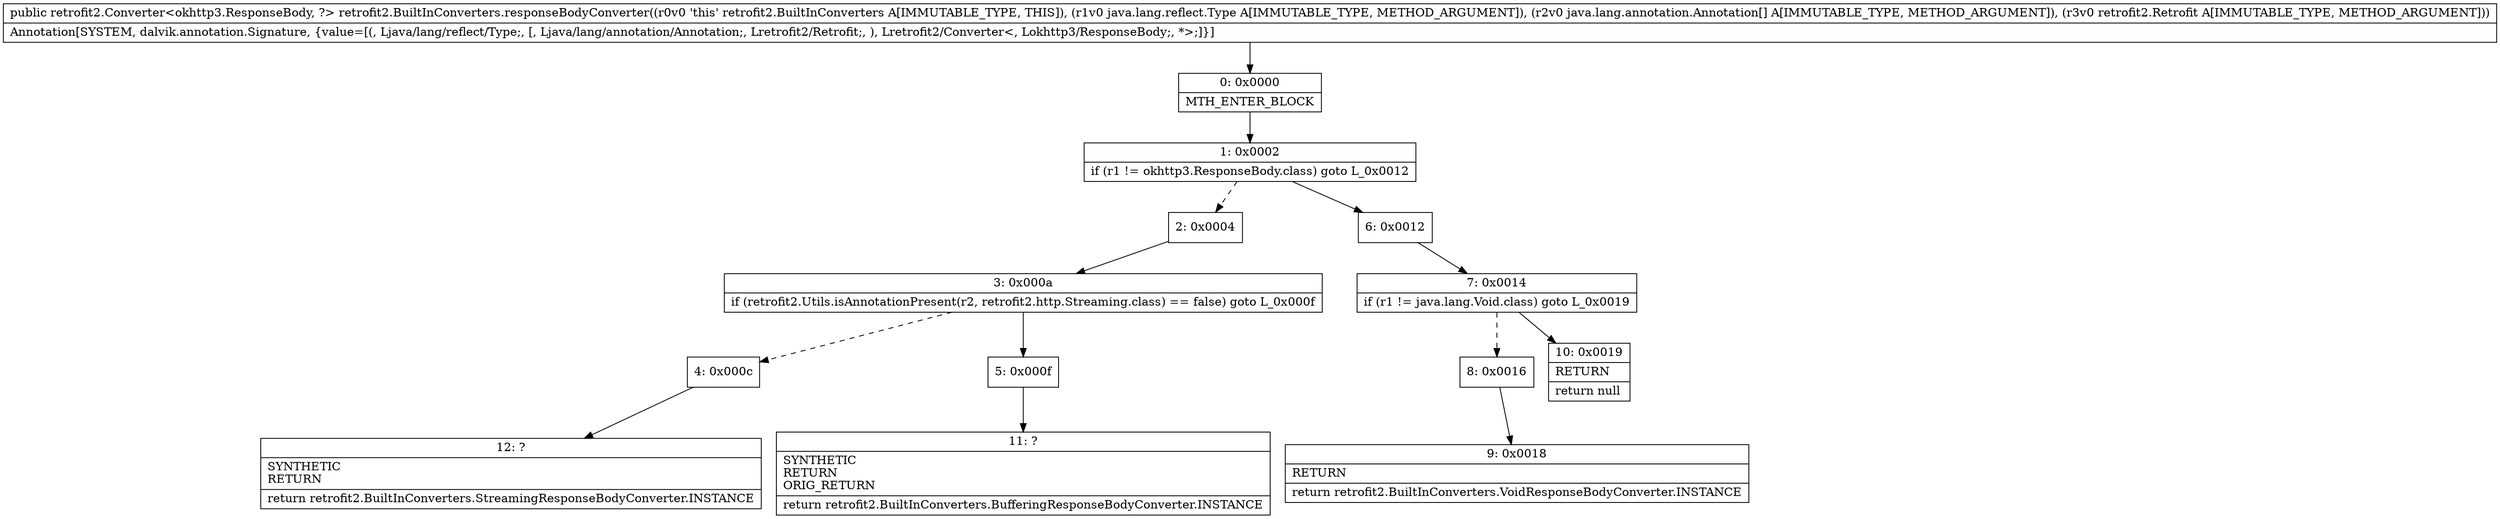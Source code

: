 digraph "CFG forretrofit2.BuiltInConverters.responseBodyConverter(Ljava\/lang\/reflect\/Type;[Ljava\/lang\/annotation\/Annotation;Lretrofit2\/Retrofit;)Lretrofit2\/Converter;" {
Node_0 [shape=record,label="{0\:\ 0x0000|MTH_ENTER_BLOCK\l}"];
Node_1 [shape=record,label="{1\:\ 0x0002|if (r1 != okhttp3.ResponseBody.class) goto L_0x0012\l}"];
Node_2 [shape=record,label="{2\:\ 0x0004}"];
Node_3 [shape=record,label="{3\:\ 0x000a|if (retrofit2.Utils.isAnnotationPresent(r2, retrofit2.http.Streaming.class) == false) goto L_0x000f\l}"];
Node_4 [shape=record,label="{4\:\ 0x000c}"];
Node_5 [shape=record,label="{5\:\ 0x000f}"];
Node_6 [shape=record,label="{6\:\ 0x0012}"];
Node_7 [shape=record,label="{7\:\ 0x0014|if (r1 != java.lang.Void.class) goto L_0x0019\l}"];
Node_8 [shape=record,label="{8\:\ 0x0016}"];
Node_9 [shape=record,label="{9\:\ 0x0018|RETURN\l|return retrofit2.BuiltInConverters.VoidResponseBodyConverter.INSTANCE\l}"];
Node_10 [shape=record,label="{10\:\ 0x0019|RETURN\l|return null\l}"];
Node_11 [shape=record,label="{11\:\ ?|SYNTHETIC\lRETURN\lORIG_RETURN\l|return retrofit2.BuiltInConverters.BufferingResponseBodyConverter.INSTANCE\l}"];
Node_12 [shape=record,label="{12\:\ ?|SYNTHETIC\lRETURN\l|return retrofit2.BuiltInConverters.StreamingResponseBodyConverter.INSTANCE\l}"];
MethodNode[shape=record,label="{public retrofit2.Converter\<okhttp3.ResponseBody, ?\> retrofit2.BuiltInConverters.responseBodyConverter((r0v0 'this' retrofit2.BuiltInConverters A[IMMUTABLE_TYPE, THIS]), (r1v0 java.lang.reflect.Type A[IMMUTABLE_TYPE, METHOD_ARGUMENT]), (r2v0 java.lang.annotation.Annotation[] A[IMMUTABLE_TYPE, METHOD_ARGUMENT]), (r3v0 retrofit2.Retrofit A[IMMUTABLE_TYPE, METHOD_ARGUMENT]))  | Annotation[SYSTEM, dalvik.annotation.Signature, \{value=[(, Ljava\/lang\/reflect\/Type;, [, Ljava\/lang\/annotation\/Annotation;, Lretrofit2\/Retrofit;, ), Lretrofit2\/Converter\<, Lokhttp3\/ResponseBody;, *\>;]\}]\l}"];
MethodNode -> Node_0;
Node_0 -> Node_1;
Node_1 -> Node_2[style=dashed];
Node_1 -> Node_6;
Node_2 -> Node_3;
Node_3 -> Node_4[style=dashed];
Node_3 -> Node_5;
Node_4 -> Node_12;
Node_5 -> Node_11;
Node_6 -> Node_7;
Node_7 -> Node_8[style=dashed];
Node_7 -> Node_10;
Node_8 -> Node_9;
}

